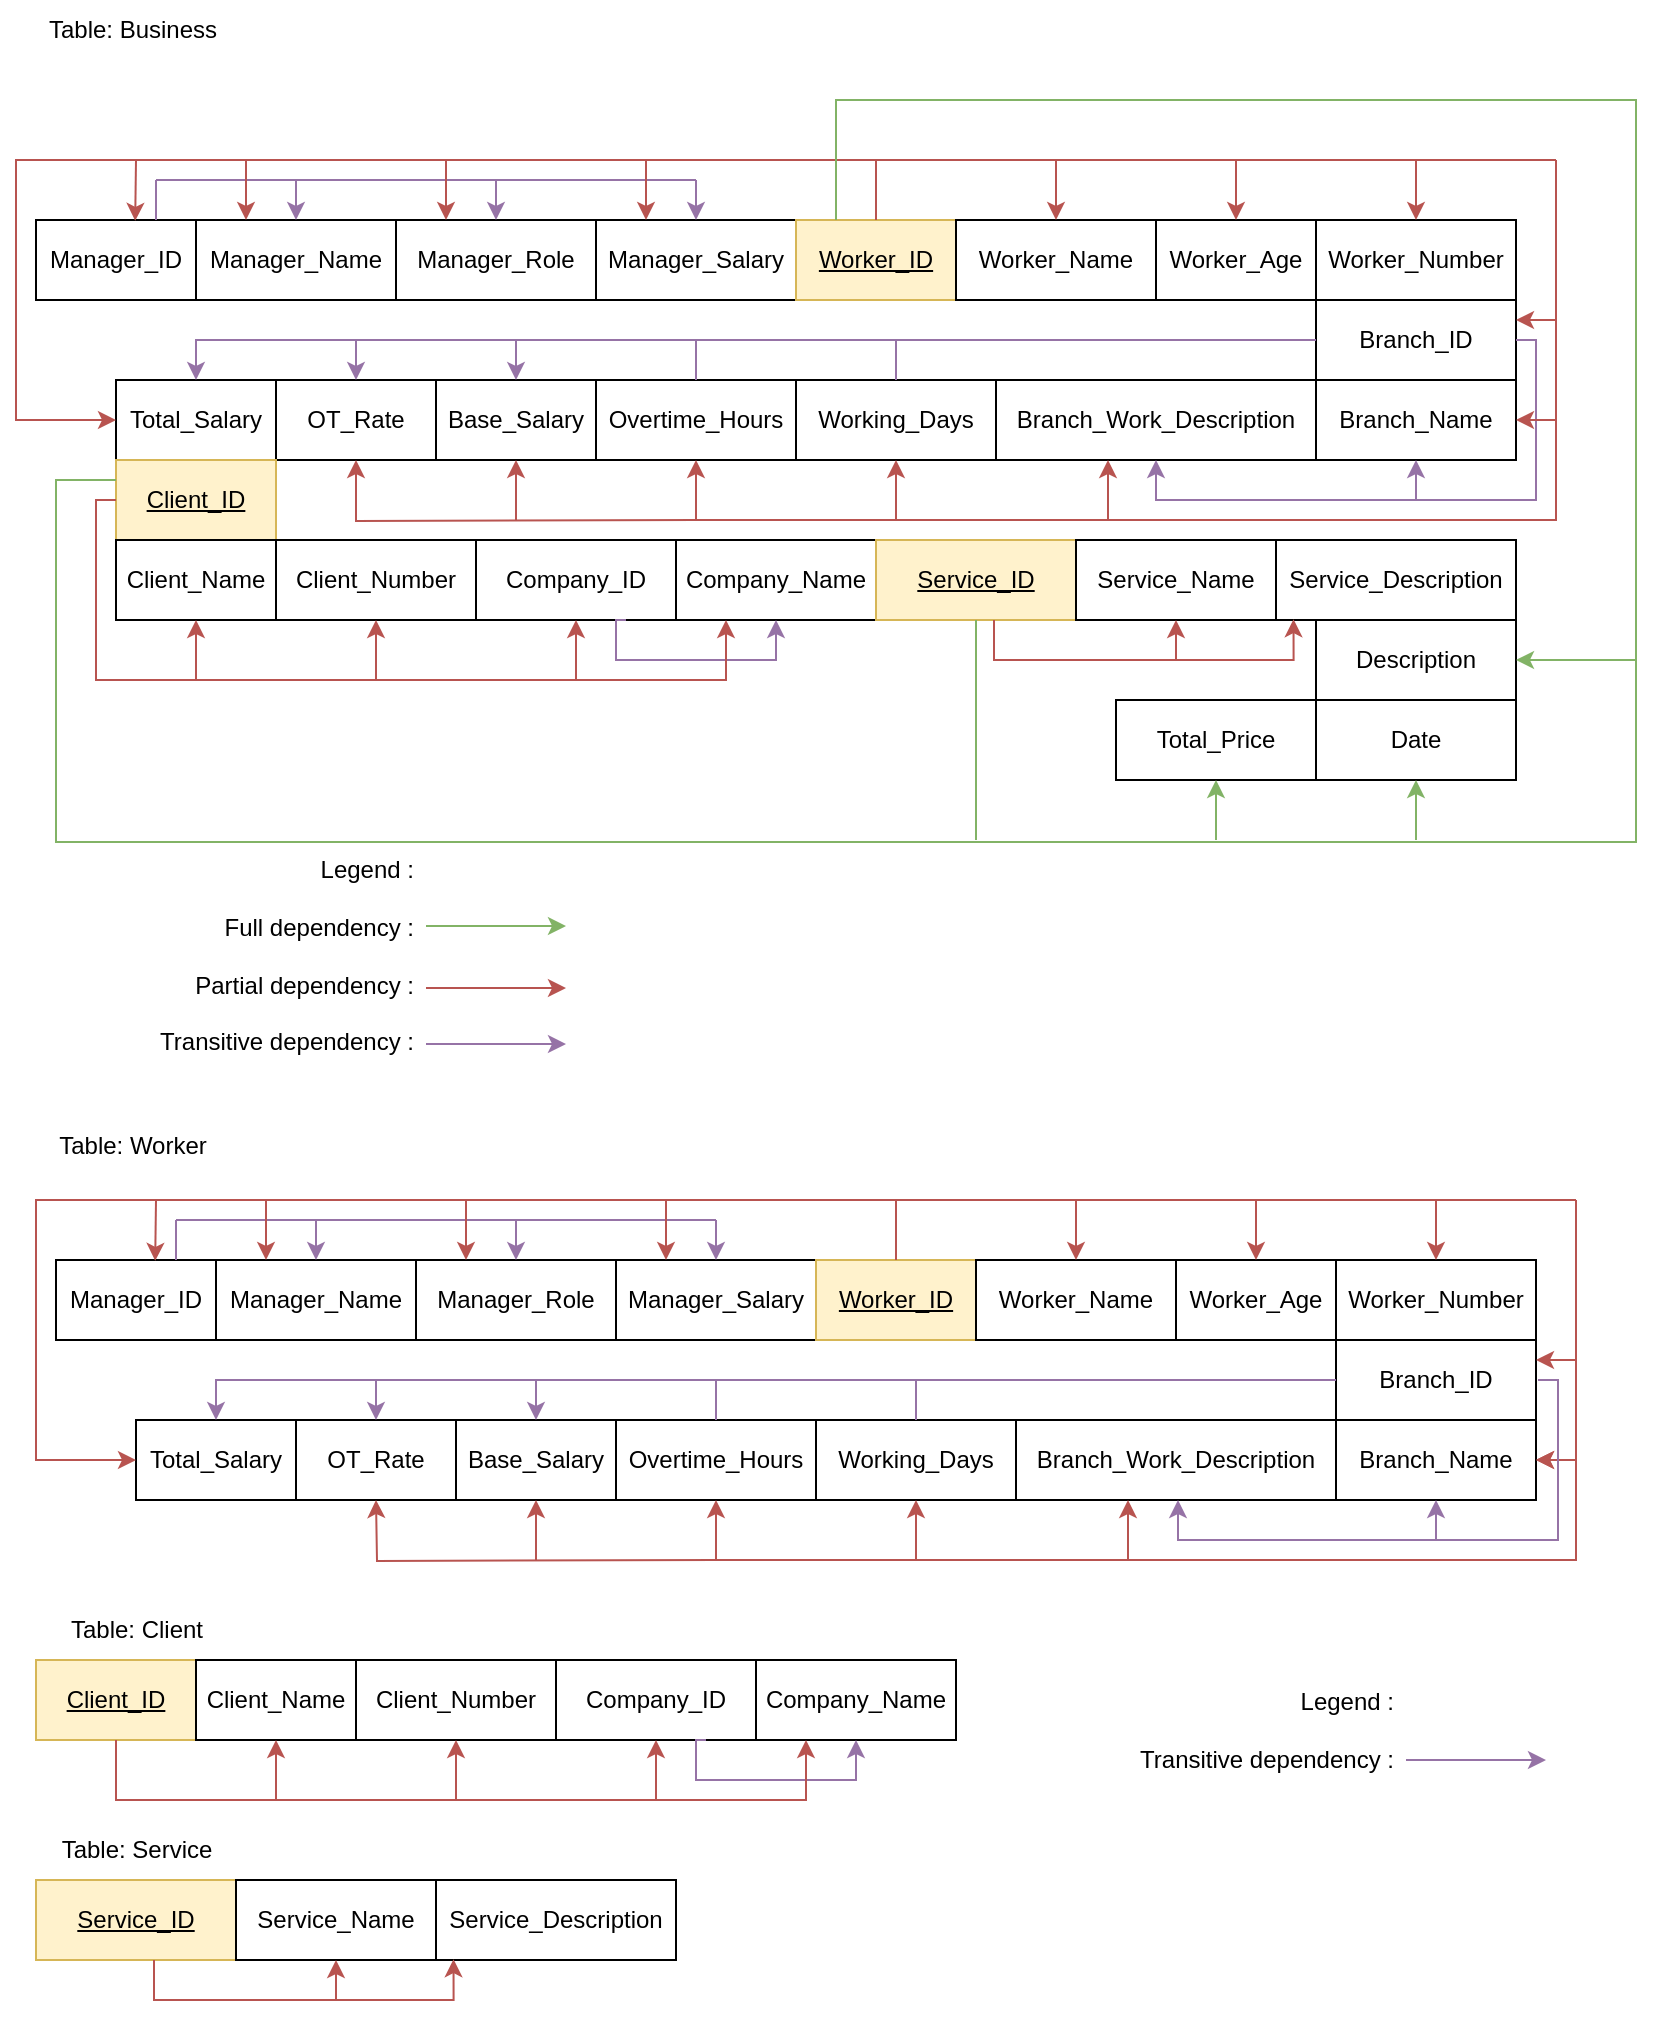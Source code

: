 <mxfile version="24.8.6">
  <diagram name="Page-1" id="LXzScgE2hTpgleU8OrZ3">
    <mxGraphModel dx="1900" dy="522" grid="1" gridSize="10" guides="1" tooltips="1" connect="1" arrows="1" fold="1" page="1" pageScale="1" pageWidth="850" pageHeight="1100" math="0" shadow="0">
      <root>
        <mxCell id="0" />
        <mxCell id="1" parent="0" />
        <mxCell id="Hk881FnilYnl4Pr_U3hR-2" value="Manager_ID" style="rounded=0;whiteSpace=wrap;html=1;" vertex="1" parent="1">
          <mxGeometry y="120" width="80" height="40" as="geometry" />
        </mxCell>
        <mxCell id="Hk881FnilYnl4Pr_U3hR-3" value="Manager_Name" style="rounded=0;whiteSpace=wrap;html=1;" vertex="1" parent="1">
          <mxGeometry x="80" y="120" width="100" height="40" as="geometry" />
        </mxCell>
        <mxCell id="Hk881FnilYnl4Pr_U3hR-4" value="Manager_Role" style="rounded=0;whiteSpace=wrap;html=1;" vertex="1" parent="1">
          <mxGeometry x="180" y="120" width="100" height="40" as="geometry" />
        </mxCell>
        <mxCell id="Hk881FnilYnl4Pr_U3hR-5" value="Manager_Salary" style="rounded=0;whiteSpace=wrap;html=1;" vertex="1" parent="1">
          <mxGeometry x="280" y="120" width="100" height="40" as="geometry" />
        </mxCell>
        <mxCell id="Hk881FnilYnl4Pr_U3hR-6" value="&lt;u&gt;Worker_ID&lt;/u&gt;" style="rounded=0;whiteSpace=wrap;html=1;fillColor=#fff2cc;strokeColor=#d6b656;" vertex="1" parent="1">
          <mxGeometry x="380" y="120" width="80" height="40" as="geometry" />
        </mxCell>
        <mxCell id="Hk881FnilYnl4Pr_U3hR-7" value="Worker_Name" style="rounded=0;whiteSpace=wrap;html=1;" vertex="1" parent="1">
          <mxGeometry x="460" y="120" width="100" height="40" as="geometry" />
        </mxCell>
        <mxCell id="Hk881FnilYnl4Pr_U3hR-10" value="Worker_Age" style="rounded=0;whiteSpace=wrap;html=1;" vertex="1" parent="1">
          <mxGeometry x="560" y="120" width="80" height="40" as="geometry" />
        </mxCell>
        <mxCell id="Hk881FnilYnl4Pr_U3hR-11" value="Worker_Number" style="rounded=0;whiteSpace=wrap;html=1;" vertex="1" parent="1">
          <mxGeometry x="640" y="120" width="100" height="40" as="geometry" />
        </mxCell>
        <mxCell id="Hk881FnilYnl4Pr_U3hR-13" value="Table: Business" style="text;html=1;align=center;verticalAlign=middle;resizable=0;points=[];autosize=1;strokeColor=none;fillColor=none;" vertex="1" parent="1">
          <mxGeometry x="-7" y="10" width="110" height="30" as="geometry" />
        </mxCell>
        <mxCell id="Hk881FnilYnl4Pr_U3hR-14" value="Branch_ID" style="rounded=0;whiteSpace=wrap;html=1;" vertex="1" parent="1">
          <mxGeometry x="640" y="160" width="100" height="40" as="geometry" />
        </mxCell>
        <mxCell id="Hk881FnilYnl4Pr_U3hR-15" value="Branch_Name" style="rounded=0;whiteSpace=wrap;html=1;" vertex="1" parent="1">
          <mxGeometry x="640" y="200" width="100" height="40" as="geometry" />
        </mxCell>
        <mxCell id="Hk881FnilYnl4Pr_U3hR-16" value="Branch_Work_Description" style="rounded=0;whiteSpace=wrap;html=1;" vertex="1" parent="1">
          <mxGeometry x="480" y="200" width="160" height="40" as="geometry" />
        </mxCell>
        <mxCell id="Hk881FnilYnl4Pr_U3hR-17" value="Working_Days" style="rounded=0;whiteSpace=wrap;html=1;" vertex="1" parent="1">
          <mxGeometry x="380" y="200" width="100" height="40" as="geometry" />
        </mxCell>
        <mxCell id="Hk881FnilYnl4Pr_U3hR-18" value="Overtime_Hours" style="rounded=0;whiteSpace=wrap;html=1;" vertex="1" parent="1">
          <mxGeometry x="280" y="200" width="100" height="40" as="geometry" />
        </mxCell>
        <mxCell id="Hk881FnilYnl4Pr_U3hR-19" value="Base_Salary" style="rounded=0;whiteSpace=wrap;html=1;" vertex="1" parent="1">
          <mxGeometry x="200" y="200" width="80" height="40" as="geometry" />
        </mxCell>
        <mxCell id="Hk881FnilYnl4Pr_U3hR-20" value="OT_Rate" style="rounded=0;whiteSpace=wrap;html=1;" vertex="1" parent="1">
          <mxGeometry x="120" y="200" width="80" height="40" as="geometry" />
        </mxCell>
        <mxCell id="Hk881FnilYnl4Pr_U3hR-21" value="Total_Salary" style="rounded=0;whiteSpace=wrap;html=1;" vertex="1" parent="1">
          <mxGeometry x="40" y="200" width="80" height="40" as="geometry" />
        </mxCell>
        <mxCell id="Hk881FnilYnl4Pr_U3hR-22" value="&lt;u&gt;Client_ID&lt;/u&gt;" style="rounded=0;whiteSpace=wrap;html=1;fillColor=#fff2cc;strokeColor=#d6b656;" vertex="1" parent="1">
          <mxGeometry x="40" y="240" width="80" height="40" as="geometry" />
        </mxCell>
        <mxCell id="Hk881FnilYnl4Pr_U3hR-23" value="Client_Name" style="rounded=0;whiteSpace=wrap;html=1;" vertex="1" parent="1">
          <mxGeometry x="40" y="280" width="80" height="40" as="geometry" />
        </mxCell>
        <mxCell id="Hk881FnilYnl4Pr_U3hR-24" value="Client_Number" style="rounded=0;whiteSpace=wrap;html=1;" vertex="1" parent="1">
          <mxGeometry x="120" y="280" width="100" height="40" as="geometry" />
        </mxCell>
        <mxCell id="Hk881FnilYnl4Pr_U3hR-25" value="Company_ID" style="rounded=0;whiteSpace=wrap;html=1;" vertex="1" parent="1">
          <mxGeometry x="220" y="280" width="100" height="40" as="geometry" />
        </mxCell>
        <mxCell id="Hk881FnilYnl4Pr_U3hR-26" value="Company_Name" style="rounded=0;whiteSpace=wrap;html=1;" vertex="1" parent="1">
          <mxGeometry x="320" y="280" width="100" height="40" as="geometry" />
        </mxCell>
        <mxCell id="Hk881FnilYnl4Pr_U3hR-27" value="&lt;u&gt;Service_ID&lt;/u&gt;" style="rounded=0;whiteSpace=wrap;html=1;fillColor=#fff2cc;strokeColor=#d6b656;" vertex="1" parent="1">
          <mxGeometry x="420" y="280" width="100" height="40" as="geometry" />
        </mxCell>
        <mxCell id="Hk881FnilYnl4Pr_U3hR-29" value="Service_Name" style="rounded=0;whiteSpace=wrap;html=1;" vertex="1" parent="1">
          <mxGeometry x="520" y="280" width="100" height="40" as="geometry" />
        </mxCell>
        <mxCell id="Hk881FnilYnl4Pr_U3hR-30" value="Service_Description" style="rounded=0;whiteSpace=wrap;html=1;" vertex="1" parent="1">
          <mxGeometry x="620" y="280" width="120" height="40" as="geometry" />
        </mxCell>
        <mxCell id="Hk881FnilYnl4Pr_U3hR-31" value="Description" style="rounded=0;whiteSpace=wrap;html=1;" vertex="1" parent="1">
          <mxGeometry x="640" y="320" width="100" height="40" as="geometry" />
        </mxCell>
        <mxCell id="Hk881FnilYnl4Pr_U3hR-32" value="Date" style="rounded=0;whiteSpace=wrap;html=1;" vertex="1" parent="1">
          <mxGeometry x="640" y="360" width="100" height="40" as="geometry" />
        </mxCell>
        <mxCell id="Hk881FnilYnl4Pr_U3hR-33" value="Total_Price" style="rounded=0;whiteSpace=wrap;html=1;" vertex="1" parent="1">
          <mxGeometry x="540" y="360" width="100" height="40" as="geometry" />
        </mxCell>
        <mxCell id="Hk881FnilYnl4Pr_U3hR-39" value="" style="endArrow=none;html=1;rounded=0;fillColor=#e1d5e7;strokeColor=#9673a6;" edge="1" parent="1">
          <mxGeometry width="50" height="50" relative="1" as="geometry">
            <mxPoint x="60" y="100" as="sourcePoint" />
            <mxPoint x="330" y="100" as="targetPoint" />
          </mxGeometry>
        </mxCell>
        <mxCell id="Hk881FnilYnl4Pr_U3hR-40" value="" style="endArrow=none;html=1;rounded=0;fillColor=#e1d5e7;strokeColor=#9673a6;exitX=0.75;exitY=0;exitDx=0;exitDy=0;" edge="1" parent="1" source="Hk881FnilYnl4Pr_U3hR-2">
          <mxGeometry width="50" height="50" relative="1" as="geometry">
            <mxPoint x="-60" y="130" as="sourcePoint" />
            <mxPoint x="60" y="100" as="targetPoint" />
          </mxGeometry>
        </mxCell>
        <mxCell id="Hk881FnilYnl4Pr_U3hR-41" value="" style="endArrow=classic;html=1;rounded=0;entryX=0.5;entryY=0;entryDx=0;entryDy=0;fillColor=#e1d5e7;strokeColor=#9673a6;" edge="1" parent="1" target="Hk881FnilYnl4Pr_U3hR-3">
          <mxGeometry width="50" height="50" relative="1" as="geometry">
            <mxPoint x="130" y="100" as="sourcePoint" />
            <mxPoint x="180" y="30" as="targetPoint" />
          </mxGeometry>
        </mxCell>
        <mxCell id="Hk881FnilYnl4Pr_U3hR-43" value="" style="endArrow=classic;html=1;rounded=0;entryX=0.5;entryY=0;entryDx=0;entryDy=0;fillColor=#e1d5e7;strokeColor=#9673a6;" edge="1" parent="1" target="Hk881FnilYnl4Pr_U3hR-4">
          <mxGeometry width="50" height="50" relative="1" as="geometry">
            <mxPoint x="230" y="100" as="sourcePoint" />
            <mxPoint x="140" y="130" as="targetPoint" />
          </mxGeometry>
        </mxCell>
        <mxCell id="Hk881FnilYnl4Pr_U3hR-44" value="" style="endArrow=classic;html=1;rounded=0;entryX=0.5;entryY=0;entryDx=0;entryDy=0;fillColor=#e1d5e7;strokeColor=#9673a6;" edge="1" parent="1" target="Hk881FnilYnl4Pr_U3hR-5">
          <mxGeometry width="50" height="50" relative="1" as="geometry">
            <mxPoint x="330" y="100" as="sourcePoint" />
            <mxPoint x="150" y="140" as="targetPoint" />
          </mxGeometry>
        </mxCell>
        <mxCell id="Hk881FnilYnl4Pr_U3hR-45" value="" style="endArrow=none;html=1;rounded=0;fillColor=#f8cecc;strokeColor=#b85450;" edge="1" parent="1">
          <mxGeometry width="50" height="50" relative="1" as="geometry">
            <mxPoint x="50" y="90" as="sourcePoint" />
            <mxPoint x="760" y="90" as="targetPoint" />
          </mxGeometry>
        </mxCell>
        <mxCell id="Hk881FnilYnl4Pr_U3hR-46" value="" style="endArrow=classic;html=1;rounded=0;entryX=0.62;entryY=0.01;entryDx=0;entryDy=0;entryPerimeter=0;fillColor=#f8cecc;strokeColor=#b85450;" edge="1" parent="1" target="Hk881FnilYnl4Pr_U3hR-2">
          <mxGeometry width="50" height="50" relative="1" as="geometry">
            <mxPoint x="50" y="90" as="sourcePoint" />
            <mxPoint x="390" y="30" as="targetPoint" />
          </mxGeometry>
        </mxCell>
        <mxCell id="Hk881FnilYnl4Pr_U3hR-47" value="" style="endArrow=none;html=1;rounded=0;exitX=0.5;exitY=0;exitDx=0;exitDy=0;fillColor=#f8cecc;strokeColor=#b85450;" edge="1" parent="1" source="Hk881FnilYnl4Pr_U3hR-6">
          <mxGeometry width="50" height="50" relative="1" as="geometry">
            <mxPoint x="460" y="70" as="sourcePoint" />
            <mxPoint x="420" y="90" as="targetPoint" />
          </mxGeometry>
        </mxCell>
        <mxCell id="Hk881FnilYnl4Pr_U3hR-49" value="" style="endArrow=classic;html=1;rounded=0;entryX=0.5;entryY=0;entryDx=0;entryDy=0;fillColor=#f8cecc;strokeColor=#b85450;" edge="1" parent="1" target="Hk881FnilYnl4Pr_U3hR-7">
          <mxGeometry width="50" height="50" relative="1" as="geometry">
            <mxPoint x="510" y="90" as="sourcePoint" />
            <mxPoint x="60" y="130" as="targetPoint" />
          </mxGeometry>
        </mxCell>
        <mxCell id="Hk881FnilYnl4Pr_U3hR-50" value="" style="endArrow=classic;html=1;rounded=0;entryX=0.5;entryY=0;entryDx=0;entryDy=0;fillColor=#f8cecc;strokeColor=#b85450;" edge="1" parent="1" target="Hk881FnilYnl4Pr_U3hR-10">
          <mxGeometry width="50" height="50" relative="1" as="geometry">
            <mxPoint x="600" y="90" as="sourcePoint" />
            <mxPoint x="520" y="130" as="targetPoint" />
          </mxGeometry>
        </mxCell>
        <mxCell id="Hk881FnilYnl4Pr_U3hR-51" value="" style="endArrow=classic;html=1;rounded=0;fillColor=#f8cecc;strokeColor=#b85450;" edge="1" parent="1" target="Hk881FnilYnl4Pr_U3hR-11">
          <mxGeometry width="50" height="50" relative="1" as="geometry">
            <mxPoint x="690" y="90" as="sourcePoint" />
            <mxPoint x="610" y="130" as="targetPoint" />
          </mxGeometry>
        </mxCell>
        <mxCell id="Hk881FnilYnl4Pr_U3hR-52" value="" style="endArrow=classic;html=1;rounded=0;fillColor=#f8cecc;strokeColor=#b85450;edgeStyle=orthogonalEdgeStyle;entryX=1;entryY=0.25;entryDx=0;entryDy=0;" edge="1" parent="1" target="Hk881FnilYnl4Pr_U3hR-14">
          <mxGeometry width="50" height="50" relative="1" as="geometry">
            <mxPoint x="760" y="90" as="sourcePoint" />
            <mxPoint x="700" y="130" as="targetPoint" />
            <Array as="points">
              <mxPoint x="760" y="170" />
            </Array>
          </mxGeometry>
        </mxCell>
        <mxCell id="Hk881FnilYnl4Pr_U3hR-54" value="" style="endArrow=classic;html=1;rounded=0;entryX=0.5;entryY=1;entryDx=0;entryDy=0;fillColor=#e1d5e7;strokeColor=#9673a6;exitX=1;exitY=0.5;exitDx=0;exitDy=0;edgeStyle=orthogonalEdgeStyle;" edge="1" parent="1" source="Hk881FnilYnl4Pr_U3hR-14" target="Hk881FnilYnl4Pr_U3hR-16">
          <mxGeometry width="50" height="50" relative="1" as="geometry">
            <mxPoint x="340" y="110" as="sourcePoint" />
            <mxPoint x="340" y="130" as="targetPoint" />
            <Array as="points">
              <mxPoint x="750" y="180" />
              <mxPoint x="750" y="260" />
              <mxPoint x="560" y="260" />
            </Array>
          </mxGeometry>
        </mxCell>
        <mxCell id="Hk881FnilYnl4Pr_U3hR-55" value="" style="endArrow=classic;html=1;rounded=0;entryX=0.5;entryY=1;entryDx=0;entryDy=0;fillColor=#e1d5e7;strokeColor=#9673a6;" edge="1" parent="1" target="Hk881FnilYnl4Pr_U3hR-15">
          <mxGeometry width="50" height="50" relative="1" as="geometry">
            <mxPoint x="690" y="260" as="sourcePoint" />
            <mxPoint x="240" y="130" as="targetPoint" />
          </mxGeometry>
        </mxCell>
        <mxCell id="Hk881FnilYnl4Pr_U3hR-56" value="" style="endArrow=classic;html=1;rounded=0;fillColor=#f8cecc;strokeColor=#b85450;edgeStyle=orthogonalEdgeStyle;entryX=0.5;entryY=1;entryDx=0;entryDy=0;" edge="1" parent="1" target="Hk881FnilYnl4Pr_U3hR-18">
          <mxGeometry width="50" height="50" relative="1" as="geometry">
            <mxPoint x="760" y="170" as="sourcePoint" />
            <mxPoint x="750" y="180" as="targetPoint" />
            <Array as="points">
              <mxPoint x="760" y="270" />
              <mxPoint x="330" y="270" />
            </Array>
          </mxGeometry>
        </mxCell>
        <mxCell id="Hk881FnilYnl4Pr_U3hR-57" value="" style="endArrow=classic;html=1;rounded=0;entryX=0.5;entryY=1;entryDx=0;entryDy=0;fillColor=#f8cecc;strokeColor=#b85450;" edge="1" parent="1" target="Hk881FnilYnl4Pr_U3hR-17">
          <mxGeometry width="50" height="50" relative="1" as="geometry">
            <mxPoint x="430" y="270" as="sourcePoint" />
            <mxPoint x="520" y="130" as="targetPoint" />
          </mxGeometry>
        </mxCell>
        <mxCell id="Hk881FnilYnl4Pr_U3hR-58" value="" style="endArrow=classic;html=1;rounded=0;entryX=0.5;entryY=0;entryDx=0;entryDy=0;fillColor=#e1d5e7;strokeColor=#9673a6;exitX=0;exitY=0.5;exitDx=0;exitDy=0;edgeStyle=orthogonalEdgeStyle;" edge="1" parent="1" source="Hk881FnilYnl4Pr_U3hR-14" target="Hk881FnilYnl4Pr_U3hR-21">
          <mxGeometry width="50" height="50" relative="1" as="geometry">
            <mxPoint x="750" y="190" as="sourcePoint" />
            <mxPoint x="570" y="250" as="targetPoint" />
            <Array as="points">
              <mxPoint x="80" y="180" />
            </Array>
          </mxGeometry>
        </mxCell>
        <mxCell id="Hk881FnilYnl4Pr_U3hR-60" value="" style="endArrow=none;html=1;rounded=0;fillColor=#e1d5e7;strokeColor=#9673a6;" edge="1" parent="1" source="Hk881FnilYnl4Pr_U3hR-18">
          <mxGeometry width="50" height="50" relative="1" as="geometry">
            <mxPoint x="140" y="460" as="sourcePoint" />
            <mxPoint x="330" y="180" as="targetPoint" />
          </mxGeometry>
        </mxCell>
        <mxCell id="Hk881FnilYnl4Pr_U3hR-61" value="" style="endArrow=none;html=1;rounded=0;fillColor=#e1d5e7;strokeColor=#9673a6;exitX=0.5;exitY=0;exitDx=0;exitDy=0;" edge="1" parent="1" source="Hk881FnilYnl4Pr_U3hR-17">
          <mxGeometry width="50" height="50" relative="1" as="geometry">
            <mxPoint x="340" y="210" as="sourcePoint" />
            <mxPoint x="430" y="180" as="targetPoint" />
          </mxGeometry>
        </mxCell>
        <mxCell id="Hk881FnilYnl4Pr_U3hR-62" value="" style="endArrow=classic;html=1;rounded=0;entryX=0.5;entryY=0;entryDx=0;entryDy=0;fillColor=#e1d5e7;strokeColor=#9673a6;" edge="1" parent="1" target="Hk881FnilYnl4Pr_U3hR-20">
          <mxGeometry width="50" height="50" relative="1" as="geometry">
            <mxPoint x="160" y="180" as="sourcePoint" />
            <mxPoint x="20" y="200" as="targetPoint" />
          </mxGeometry>
        </mxCell>
        <mxCell id="Hk881FnilYnl4Pr_U3hR-63" value="" style="endArrow=classic;html=1;rounded=0;entryX=0.5;entryY=0;entryDx=0;entryDy=0;fillColor=#e1d5e7;strokeColor=#9673a6;" edge="1" parent="1" target="Hk881FnilYnl4Pr_U3hR-19">
          <mxGeometry width="50" height="50" relative="1" as="geometry">
            <mxPoint x="240" y="180" as="sourcePoint" />
            <mxPoint x="170" y="210" as="targetPoint" />
          </mxGeometry>
        </mxCell>
        <mxCell id="Hk881FnilYnl4Pr_U3hR-64" value="" style="group" vertex="1" connectable="0" parent="1">
          <mxGeometry x="40" y="433" width="225" height="110" as="geometry" />
        </mxCell>
        <mxCell id="Hk881FnilYnl4Pr_U3hR-35" value="Legend :&lt;div&gt;&lt;br&gt;&lt;div&gt;Full dependency :&lt;/div&gt;&lt;div&gt;&lt;br&gt;&lt;/div&gt;&lt;div&gt;Partial dependency :&lt;/div&gt;&lt;div&gt;&lt;br&gt;&lt;/div&gt;&lt;div&gt;Transitive dependency :&lt;/div&gt;&lt;/div&gt;" style="text;html=1;align=right;verticalAlign=middle;resizable=0;points=[];autosize=1;strokeColor=none;fillColor=none;" vertex="1" parent="Hk881FnilYnl4Pr_U3hR-64">
          <mxGeometry width="150" height="110" as="geometry" />
        </mxCell>
        <mxCell id="Hk881FnilYnl4Pr_U3hR-36" value="" style="endArrow=classic;html=1;rounded=0;fillColor=#d5e8d4;strokeColor=#82b366;" edge="1" parent="Hk881FnilYnl4Pr_U3hR-64">
          <mxGeometry width="50" height="50" relative="1" as="geometry">
            <mxPoint x="155" y="40" as="sourcePoint" />
            <mxPoint x="225" y="40" as="targetPoint" />
          </mxGeometry>
        </mxCell>
        <mxCell id="Hk881FnilYnl4Pr_U3hR-37" value="" style="endArrow=classic;html=1;rounded=0;fillColor=#f8cecc;strokeColor=#b85450;" edge="1" parent="Hk881FnilYnl4Pr_U3hR-64">
          <mxGeometry width="50" height="50" relative="1" as="geometry">
            <mxPoint x="155" y="71" as="sourcePoint" />
            <mxPoint x="225" y="71" as="targetPoint" />
          </mxGeometry>
        </mxCell>
        <mxCell id="Hk881FnilYnl4Pr_U3hR-38" value="" style="endArrow=classic;html=1;rounded=0;fillColor=#e1d5e7;strokeColor=#9673a6;" edge="1" parent="Hk881FnilYnl4Pr_U3hR-64">
          <mxGeometry width="50" height="50" relative="1" as="geometry">
            <mxPoint x="155" y="99" as="sourcePoint" />
            <mxPoint x="225" y="99" as="targetPoint" />
          </mxGeometry>
        </mxCell>
        <mxCell id="Hk881FnilYnl4Pr_U3hR-65" value="" style="endArrow=classic;html=1;rounded=0;edgeStyle=orthogonalEdgeStyle;fillColor=#f8cecc;strokeColor=#b85450;exitX=0;exitY=0.5;exitDx=0;exitDy=0;entryX=0.5;entryY=1;entryDx=0;entryDy=0;" edge="1" parent="1" source="Hk881FnilYnl4Pr_U3hR-22" target="Hk881FnilYnl4Pr_U3hR-25">
          <mxGeometry width="50" height="50" relative="1" as="geometry">
            <mxPoint x="20" y="430" as="sourcePoint" />
            <mxPoint x="70" y="380" as="targetPoint" />
            <Array as="points">
              <mxPoint x="30" y="260" />
              <mxPoint x="30" y="350" />
              <mxPoint x="270" y="350" />
            </Array>
          </mxGeometry>
        </mxCell>
        <mxCell id="Hk881FnilYnl4Pr_U3hR-66" value="" style="endArrow=classic;html=1;rounded=0;entryX=0.5;entryY=1;entryDx=0;entryDy=0;fillColor=#f8cecc;strokeColor=#b85450;" edge="1" parent="1" target="Hk881FnilYnl4Pr_U3hR-23">
          <mxGeometry width="50" height="50" relative="1" as="geometry">
            <mxPoint x="80" y="350" as="sourcePoint" />
            <mxPoint x="60" y="400" as="targetPoint" />
          </mxGeometry>
        </mxCell>
        <mxCell id="Hk881FnilYnl4Pr_U3hR-67" value="" style="endArrow=classic;html=1;rounded=0;entryX=0.5;entryY=1;entryDx=0;entryDy=0;fillColor=#f8cecc;strokeColor=#b85450;" edge="1" parent="1" target="Hk881FnilYnl4Pr_U3hR-24">
          <mxGeometry width="50" height="50" relative="1" as="geometry">
            <mxPoint x="170" y="350" as="sourcePoint" />
            <mxPoint x="90" y="330" as="targetPoint" />
          </mxGeometry>
        </mxCell>
        <mxCell id="Hk881FnilYnl4Pr_U3hR-68" value="" style="endArrow=classic;html=1;rounded=0;fillColor=#e1d5e7;strokeColor=#9673a6;edgeStyle=orthogonalEdgeStyle;entryX=0.5;entryY=1;entryDx=0;entryDy=0;exitX=0.75;exitY=1;exitDx=0;exitDy=0;" edge="1" parent="1" source="Hk881FnilYnl4Pr_U3hR-25" target="Hk881FnilYnl4Pr_U3hR-26">
          <mxGeometry width="50" height="50" relative="1" as="geometry">
            <mxPoint x="340" y="420" as="sourcePoint" />
            <mxPoint x="390" y="370" as="targetPoint" />
            <Array as="points">
              <mxPoint x="290" y="320" />
              <mxPoint x="290" y="340" />
              <mxPoint x="370" y="340" />
            </Array>
          </mxGeometry>
        </mxCell>
        <mxCell id="Hk881FnilYnl4Pr_U3hR-70" value="" style="endArrow=classic;html=1;rounded=0;edgeStyle=orthogonalEdgeStyle;fillColor=#f8cecc;strokeColor=#b85450;entryX=0.073;entryY=0.99;entryDx=0;entryDy=0;entryPerimeter=0;" edge="1" parent="1" target="Hk881FnilYnl4Pr_U3hR-30">
          <mxGeometry width="50" height="50" relative="1" as="geometry">
            <mxPoint x="479" y="320" as="sourcePoint" />
            <mxPoint x="470" y="360" as="targetPoint" />
            <Array as="points">
              <mxPoint x="479" y="340" />
              <mxPoint x="629" y="340" />
            </Array>
          </mxGeometry>
        </mxCell>
        <mxCell id="Hk881FnilYnl4Pr_U3hR-71" value="" style="endArrow=classic;html=1;rounded=0;fillColor=#f8cecc;strokeColor=#b85450;entryX=0.5;entryY=1;entryDx=0;entryDy=0;" edge="1" parent="1" target="Hk881FnilYnl4Pr_U3hR-29">
          <mxGeometry width="50" height="50" relative="1" as="geometry">
            <mxPoint x="570" y="340" as="sourcePoint" />
            <mxPoint x="420" y="370" as="targetPoint" />
          </mxGeometry>
        </mxCell>
        <mxCell id="Hk881FnilYnl4Pr_U3hR-72" value="" style="endArrow=none;html=1;rounded=0;entryX=0.25;entryY=0;entryDx=0;entryDy=0;edgeStyle=orthogonalEdgeStyle;fillColor=#d5e8d4;strokeColor=#82b366;exitX=0;exitY=0.25;exitDx=0;exitDy=0;" edge="1" parent="1" source="Hk881FnilYnl4Pr_U3hR-22" target="Hk881FnilYnl4Pr_U3hR-6">
          <mxGeometry width="50" height="50" relative="1" as="geometry">
            <mxPoint x="350" y="430" as="sourcePoint" />
            <mxPoint x="400" y="380" as="targetPoint" />
            <Array as="points">
              <mxPoint x="10" y="250" />
              <mxPoint x="10" y="431" />
              <mxPoint x="800" y="431" />
              <mxPoint x="800" y="60" />
              <mxPoint x="400" y="60" />
            </Array>
          </mxGeometry>
        </mxCell>
        <mxCell id="Hk881FnilYnl4Pr_U3hR-73" value="" style="endArrow=none;html=1;rounded=0;entryX=0.5;entryY=1;entryDx=0;entryDy=0;fillColor=#d5e8d4;strokeColor=#82b366;" edge="1" parent="1" target="Hk881FnilYnl4Pr_U3hR-27">
          <mxGeometry width="50" height="50" relative="1" as="geometry">
            <mxPoint x="470" y="430" as="sourcePoint" />
            <mxPoint x="420" y="350" as="targetPoint" />
          </mxGeometry>
        </mxCell>
        <mxCell id="Hk881FnilYnl4Pr_U3hR-74" value="" style="endArrow=classic;html=1;rounded=0;entryX=0.5;entryY=1;entryDx=0;entryDy=0;fillColor=#d5e8d4;strokeColor=#82b366;" edge="1" parent="1" target="Hk881FnilYnl4Pr_U3hR-33">
          <mxGeometry width="50" height="50" relative="1" as="geometry">
            <mxPoint x="590" y="430" as="sourcePoint" />
            <mxPoint x="530" y="470" as="targetPoint" />
          </mxGeometry>
        </mxCell>
        <mxCell id="Hk881FnilYnl4Pr_U3hR-75" value="" style="endArrow=classic;html=1;rounded=0;entryX=0.5;entryY=1;entryDx=0;entryDy=0;fillColor=#d5e8d4;strokeColor=#82b366;" edge="1" parent="1" target="Hk881FnilYnl4Pr_U3hR-32">
          <mxGeometry width="50" height="50" relative="1" as="geometry">
            <mxPoint x="690" y="430" as="sourcePoint" />
            <mxPoint x="720" y="450" as="targetPoint" />
          </mxGeometry>
        </mxCell>
        <mxCell id="Hk881FnilYnl4Pr_U3hR-76" value="" style="endArrow=classic;html=1;rounded=0;entryX=1;entryY=0.5;entryDx=0;entryDy=0;fillColor=#d5e8d4;strokeColor=#82b366;" edge="1" parent="1" target="Hk881FnilYnl4Pr_U3hR-31">
          <mxGeometry width="50" height="50" relative="1" as="geometry">
            <mxPoint x="800" y="340" as="sourcePoint" />
            <mxPoint x="690" y="470" as="targetPoint" />
          </mxGeometry>
        </mxCell>
        <mxCell id="Hk881FnilYnl4Pr_U3hR-78" value="" style="endArrow=classic;html=1;rounded=0;entryX=1;entryY=0.5;entryDx=0;entryDy=0;fillColor=#f8cecc;strokeColor=#b85450;" edge="1" parent="1" target="Hk881FnilYnl4Pr_U3hR-15">
          <mxGeometry width="50" height="50" relative="1" as="geometry">
            <mxPoint x="760" y="220" as="sourcePoint" />
            <mxPoint x="400" y="370" as="targetPoint" />
          </mxGeometry>
        </mxCell>
        <mxCell id="Hk881FnilYnl4Pr_U3hR-79" value="" style="endArrow=classic;html=1;rounded=0;fillColor=#f8cecc;strokeColor=#b85450;" edge="1" parent="1">
          <mxGeometry width="50" height="50" relative="1" as="geometry">
            <mxPoint x="536" y="270" as="sourcePoint" />
            <mxPoint x="536" y="240" as="targetPoint" />
          </mxGeometry>
        </mxCell>
        <mxCell id="Hk881FnilYnl4Pr_U3hR-80" value="" style="endArrow=classic;html=1;rounded=0;entryX=0;entryY=0.5;entryDx=0;entryDy=0;edgeStyle=orthogonalEdgeStyle;fillColor=#f8cecc;strokeColor=#b85450;" edge="1" parent="1" target="Hk881FnilYnl4Pr_U3hR-21">
          <mxGeometry width="50" height="50" relative="1" as="geometry">
            <mxPoint x="50" y="90" as="sourcePoint" />
            <mxPoint x="-70" y="150" as="targetPoint" />
            <Array as="points">
              <mxPoint x="-10" y="90" />
              <mxPoint x="-10" y="220" />
            </Array>
          </mxGeometry>
        </mxCell>
        <mxCell id="Hk881FnilYnl4Pr_U3hR-82" value="" style="endArrow=classic;html=1;rounded=0;entryX=0.25;entryY=0;entryDx=0;entryDy=0;fillColor=#f8cecc;strokeColor=#b85450;" edge="1" parent="1" target="Hk881FnilYnl4Pr_U3hR-3">
          <mxGeometry width="50" height="50" relative="1" as="geometry">
            <mxPoint x="105" y="90" as="sourcePoint" />
            <mxPoint x="-40" y="70" as="targetPoint" />
          </mxGeometry>
        </mxCell>
        <mxCell id="Hk881FnilYnl4Pr_U3hR-84" value="" style="endArrow=classic;html=1;rounded=0;entryX=0.25;entryY=0;entryDx=0;entryDy=0;fillColor=#f8cecc;strokeColor=#b85450;" edge="1" parent="1" target="Hk881FnilYnl4Pr_U3hR-4">
          <mxGeometry width="50" height="50" relative="1" as="geometry">
            <mxPoint x="205" y="90" as="sourcePoint" />
            <mxPoint x="-60" y="160" as="targetPoint" />
          </mxGeometry>
        </mxCell>
        <mxCell id="Hk881FnilYnl4Pr_U3hR-85" value="" style="endArrow=classic;html=1;rounded=0;entryX=0.25;entryY=0;entryDx=0;entryDy=0;fillColor=#f8cecc;strokeColor=#b85450;" edge="1" parent="1" target="Hk881FnilYnl4Pr_U3hR-5">
          <mxGeometry width="50" height="50" relative="1" as="geometry">
            <mxPoint x="305" y="90" as="sourcePoint" />
            <mxPoint x="-20" y="110" as="targetPoint" />
          </mxGeometry>
        </mxCell>
        <mxCell id="Hk881FnilYnl4Pr_U3hR-86" value="" style="endArrow=classic;html=1;rounded=0;edgeStyle=orthogonalEdgeStyle;entryX=0.5;entryY=1;entryDx=0;entryDy=0;fillColor=#f8cecc;strokeColor=#b85450;" edge="1" parent="1" target="Hk881FnilYnl4Pr_U3hR-20">
          <mxGeometry width="50" height="50" relative="1" as="geometry">
            <mxPoint x="330" y="270" as="sourcePoint" />
            <mxPoint x="240" y="240" as="targetPoint" />
          </mxGeometry>
        </mxCell>
        <mxCell id="Hk881FnilYnl4Pr_U3hR-87" value="" style="endArrow=classic;html=1;rounded=0;entryX=0.25;entryY=1;entryDx=0;entryDy=0;edgeStyle=orthogonalEdgeStyle;fillColor=#f8cecc;strokeColor=#b85450;" edge="1" parent="1" target="Hk881FnilYnl4Pr_U3hR-26">
          <mxGeometry width="50" height="50" relative="1" as="geometry">
            <mxPoint x="270" y="340" as="sourcePoint" />
            <mxPoint x="280" y="380" as="targetPoint" />
            <Array as="points">
              <mxPoint x="270" y="350" />
              <mxPoint x="345" y="350" />
            </Array>
          </mxGeometry>
        </mxCell>
        <mxCell id="Hk881FnilYnl4Pr_U3hR-88" value="" style="endArrow=classic;html=1;rounded=0;entryX=0.5;entryY=1;entryDx=0;entryDy=0;fillColor=#f8cecc;strokeColor=#b85450;" edge="1" parent="1" target="Hk881FnilYnl4Pr_U3hR-19">
          <mxGeometry width="50" height="50" relative="1" as="geometry">
            <mxPoint x="240" y="270" as="sourcePoint" />
            <mxPoint x="440" y="250" as="targetPoint" />
          </mxGeometry>
        </mxCell>
        <mxCell id="Hk881FnilYnl4Pr_U3hR-89" value="Manager_ID" style="rounded=0;whiteSpace=wrap;html=1;" vertex="1" parent="1">
          <mxGeometry x="10" y="640" width="80" height="40" as="geometry" />
        </mxCell>
        <mxCell id="Hk881FnilYnl4Pr_U3hR-90" value="Manager_Name" style="rounded=0;whiteSpace=wrap;html=1;" vertex="1" parent="1">
          <mxGeometry x="90" y="640" width="100" height="40" as="geometry" />
        </mxCell>
        <mxCell id="Hk881FnilYnl4Pr_U3hR-91" value="Manager_Role" style="rounded=0;whiteSpace=wrap;html=1;" vertex="1" parent="1">
          <mxGeometry x="190" y="640" width="100" height="40" as="geometry" />
        </mxCell>
        <mxCell id="Hk881FnilYnl4Pr_U3hR-92" value="Manager_Salary" style="rounded=0;whiteSpace=wrap;html=1;" vertex="1" parent="1">
          <mxGeometry x="290" y="640" width="100" height="40" as="geometry" />
        </mxCell>
        <mxCell id="Hk881FnilYnl4Pr_U3hR-93" value="&lt;u&gt;Worker_ID&lt;/u&gt;" style="rounded=0;whiteSpace=wrap;html=1;fillColor=#fff2cc;strokeColor=#d6b656;" vertex="1" parent="1">
          <mxGeometry x="390" y="640" width="80" height="40" as="geometry" />
        </mxCell>
        <mxCell id="Hk881FnilYnl4Pr_U3hR-94" value="Worker_Name" style="rounded=0;whiteSpace=wrap;html=1;" vertex="1" parent="1">
          <mxGeometry x="470" y="640" width="100" height="40" as="geometry" />
        </mxCell>
        <mxCell id="Hk881FnilYnl4Pr_U3hR-95" value="Worker_Age" style="rounded=0;whiteSpace=wrap;html=1;" vertex="1" parent="1">
          <mxGeometry x="570" y="640" width="80" height="40" as="geometry" />
        </mxCell>
        <mxCell id="Hk881FnilYnl4Pr_U3hR-96" value="Worker_Number" style="rounded=0;whiteSpace=wrap;html=1;" vertex="1" parent="1">
          <mxGeometry x="650" y="640" width="100" height="40" as="geometry" />
        </mxCell>
        <mxCell id="Hk881FnilYnl4Pr_U3hR-97" value="Branch_ID" style="rounded=0;whiteSpace=wrap;html=1;" vertex="1" parent="1">
          <mxGeometry x="650" y="680" width="100" height="40" as="geometry" />
        </mxCell>
        <mxCell id="Hk881FnilYnl4Pr_U3hR-98" value="Branch_Name" style="rounded=0;whiteSpace=wrap;html=1;" vertex="1" parent="1">
          <mxGeometry x="650" y="720" width="100" height="40" as="geometry" />
        </mxCell>
        <mxCell id="Hk881FnilYnl4Pr_U3hR-99" value="Branch_Work_Description" style="rounded=0;whiteSpace=wrap;html=1;" vertex="1" parent="1">
          <mxGeometry x="490" y="720" width="160" height="40" as="geometry" />
        </mxCell>
        <mxCell id="Hk881FnilYnl4Pr_U3hR-100" value="Working_Days" style="rounded=0;whiteSpace=wrap;html=1;" vertex="1" parent="1">
          <mxGeometry x="390" y="720" width="100" height="40" as="geometry" />
        </mxCell>
        <mxCell id="Hk881FnilYnl4Pr_U3hR-101" value="Overtime_Hours" style="rounded=0;whiteSpace=wrap;html=1;" vertex="1" parent="1">
          <mxGeometry x="290" y="720" width="100" height="40" as="geometry" />
        </mxCell>
        <mxCell id="Hk881FnilYnl4Pr_U3hR-102" value="Base_Salary" style="rounded=0;whiteSpace=wrap;html=1;" vertex="1" parent="1">
          <mxGeometry x="210" y="720" width="80" height="40" as="geometry" />
        </mxCell>
        <mxCell id="Hk881FnilYnl4Pr_U3hR-103" value="OT_Rate" style="rounded=0;whiteSpace=wrap;html=1;" vertex="1" parent="1">
          <mxGeometry x="130" y="720" width="80" height="40" as="geometry" />
        </mxCell>
        <mxCell id="Hk881FnilYnl4Pr_U3hR-104" value="Total_Salary" style="rounded=0;whiteSpace=wrap;html=1;" vertex="1" parent="1">
          <mxGeometry x="50" y="720" width="80" height="40" as="geometry" />
        </mxCell>
        <mxCell id="Hk881FnilYnl4Pr_U3hR-105" value="" style="endArrow=none;html=1;rounded=0;fillColor=#e1d5e7;strokeColor=#9673a6;" edge="1" parent="1">
          <mxGeometry width="50" height="50" relative="1" as="geometry">
            <mxPoint x="70" y="620" as="sourcePoint" />
            <mxPoint x="340" y="620" as="targetPoint" />
          </mxGeometry>
        </mxCell>
        <mxCell id="Hk881FnilYnl4Pr_U3hR-106" value="" style="endArrow=none;html=1;rounded=0;fillColor=#e1d5e7;strokeColor=#9673a6;exitX=0.75;exitY=0;exitDx=0;exitDy=0;" edge="1" parent="1" source="Hk881FnilYnl4Pr_U3hR-89">
          <mxGeometry width="50" height="50" relative="1" as="geometry">
            <mxPoint x="-50" y="650" as="sourcePoint" />
            <mxPoint x="70" y="620" as="targetPoint" />
          </mxGeometry>
        </mxCell>
        <mxCell id="Hk881FnilYnl4Pr_U3hR-107" value="" style="endArrow=classic;html=1;rounded=0;entryX=0.5;entryY=0;entryDx=0;entryDy=0;fillColor=#e1d5e7;strokeColor=#9673a6;" edge="1" parent="1" target="Hk881FnilYnl4Pr_U3hR-90">
          <mxGeometry width="50" height="50" relative="1" as="geometry">
            <mxPoint x="140" y="620" as="sourcePoint" />
            <mxPoint x="190" y="550" as="targetPoint" />
          </mxGeometry>
        </mxCell>
        <mxCell id="Hk881FnilYnl4Pr_U3hR-108" value="" style="endArrow=classic;html=1;rounded=0;entryX=0.5;entryY=0;entryDx=0;entryDy=0;fillColor=#e1d5e7;strokeColor=#9673a6;" edge="1" parent="1" target="Hk881FnilYnl4Pr_U3hR-91">
          <mxGeometry width="50" height="50" relative="1" as="geometry">
            <mxPoint x="240" y="620" as="sourcePoint" />
            <mxPoint x="150" y="650" as="targetPoint" />
          </mxGeometry>
        </mxCell>
        <mxCell id="Hk881FnilYnl4Pr_U3hR-109" value="" style="endArrow=classic;html=1;rounded=0;entryX=0.5;entryY=0;entryDx=0;entryDy=0;fillColor=#e1d5e7;strokeColor=#9673a6;" edge="1" parent="1" target="Hk881FnilYnl4Pr_U3hR-92">
          <mxGeometry width="50" height="50" relative="1" as="geometry">
            <mxPoint x="340" y="620" as="sourcePoint" />
            <mxPoint x="160" y="660" as="targetPoint" />
          </mxGeometry>
        </mxCell>
        <mxCell id="Hk881FnilYnl4Pr_U3hR-110" value="" style="endArrow=none;html=1;rounded=0;fillColor=#f8cecc;strokeColor=#b85450;" edge="1" parent="1">
          <mxGeometry width="50" height="50" relative="1" as="geometry">
            <mxPoint x="60" y="610" as="sourcePoint" />
            <mxPoint x="770" y="610" as="targetPoint" />
          </mxGeometry>
        </mxCell>
        <mxCell id="Hk881FnilYnl4Pr_U3hR-111" value="" style="endArrow=classic;html=1;rounded=0;entryX=0.62;entryY=0.01;entryDx=0;entryDy=0;entryPerimeter=0;fillColor=#f8cecc;strokeColor=#b85450;" edge="1" parent="1" target="Hk881FnilYnl4Pr_U3hR-89">
          <mxGeometry width="50" height="50" relative="1" as="geometry">
            <mxPoint x="60" y="610" as="sourcePoint" />
            <mxPoint x="400" y="550" as="targetPoint" />
          </mxGeometry>
        </mxCell>
        <mxCell id="Hk881FnilYnl4Pr_U3hR-112" value="" style="endArrow=none;html=1;rounded=0;exitX=0.5;exitY=0;exitDx=0;exitDy=0;fillColor=#f8cecc;strokeColor=#b85450;" edge="1" parent="1" source="Hk881FnilYnl4Pr_U3hR-93">
          <mxGeometry width="50" height="50" relative="1" as="geometry">
            <mxPoint x="470" y="590" as="sourcePoint" />
            <mxPoint x="430" y="610" as="targetPoint" />
          </mxGeometry>
        </mxCell>
        <mxCell id="Hk881FnilYnl4Pr_U3hR-113" value="" style="endArrow=classic;html=1;rounded=0;entryX=0.5;entryY=0;entryDx=0;entryDy=0;fillColor=#f8cecc;strokeColor=#b85450;" edge="1" parent="1" target="Hk881FnilYnl4Pr_U3hR-94">
          <mxGeometry width="50" height="50" relative="1" as="geometry">
            <mxPoint x="520" y="610" as="sourcePoint" />
            <mxPoint x="70" y="650" as="targetPoint" />
          </mxGeometry>
        </mxCell>
        <mxCell id="Hk881FnilYnl4Pr_U3hR-114" value="" style="endArrow=classic;html=1;rounded=0;entryX=0.5;entryY=0;entryDx=0;entryDy=0;fillColor=#f8cecc;strokeColor=#b85450;" edge="1" parent="1" target="Hk881FnilYnl4Pr_U3hR-95">
          <mxGeometry width="50" height="50" relative="1" as="geometry">
            <mxPoint x="610" y="610" as="sourcePoint" />
            <mxPoint x="530" y="650" as="targetPoint" />
          </mxGeometry>
        </mxCell>
        <mxCell id="Hk881FnilYnl4Pr_U3hR-115" value="" style="endArrow=classic;html=1;rounded=0;fillColor=#f8cecc;strokeColor=#b85450;" edge="1" parent="1" target="Hk881FnilYnl4Pr_U3hR-96">
          <mxGeometry width="50" height="50" relative="1" as="geometry">
            <mxPoint x="700" y="610" as="sourcePoint" />
            <mxPoint x="620" y="650" as="targetPoint" />
          </mxGeometry>
        </mxCell>
        <mxCell id="Hk881FnilYnl4Pr_U3hR-116" value="" style="endArrow=classic;html=1;rounded=0;fillColor=#f8cecc;strokeColor=#b85450;edgeStyle=orthogonalEdgeStyle;entryX=1;entryY=0.25;entryDx=0;entryDy=0;" edge="1" parent="1" target="Hk881FnilYnl4Pr_U3hR-97">
          <mxGeometry width="50" height="50" relative="1" as="geometry">
            <mxPoint x="770" y="610" as="sourcePoint" />
            <mxPoint x="710" y="650" as="targetPoint" />
            <Array as="points">
              <mxPoint x="770" y="690" />
            </Array>
          </mxGeometry>
        </mxCell>
        <mxCell id="Hk881FnilYnl4Pr_U3hR-117" value="" style="endArrow=classic;html=1;rounded=0;entryX=0.5;entryY=0;entryDx=0;entryDy=0;fillColor=#e1d5e7;strokeColor=#9673a6;exitX=0;exitY=0.5;exitDx=0;exitDy=0;edgeStyle=orthogonalEdgeStyle;" edge="1" parent="1" source="Hk881FnilYnl4Pr_U3hR-97" target="Hk881FnilYnl4Pr_U3hR-104">
          <mxGeometry width="50" height="50" relative="1" as="geometry">
            <mxPoint x="760" y="710" as="sourcePoint" />
            <mxPoint x="580" y="770" as="targetPoint" />
            <Array as="points">
              <mxPoint x="90" y="700" />
            </Array>
          </mxGeometry>
        </mxCell>
        <mxCell id="Hk881FnilYnl4Pr_U3hR-118" value="" style="endArrow=none;html=1;rounded=0;fillColor=#e1d5e7;strokeColor=#9673a6;" edge="1" parent="1" source="Hk881FnilYnl4Pr_U3hR-101">
          <mxGeometry width="50" height="50" relative="1" as="geometry">
            <mxPoint x="150" y="980" as="sourcePoint" />
            <mxPoint x="340" y="700" as="targetPoint" />
          </mxGeometry>
        </mxCell>
        <mxCell id="Hk881FnilYnl4Pr_U3hR-119" value="" style="endArrow=none;html=1;rounded=0;fillColor=#e1d5e7;strokeColor=#9673a6;exitX=0.5;exitY=0;exitDx=0;exitDy=0;" edge="1" parent="1" source="Hk881FnilYnl4Pr_U3hR-100">
          <mxGeometry width="50" height="50" relative="1" as="geometry">
            <mxPoint x="350" y="730" as="sourcePoint" />
            <mxPoint x="440" y="700" as="targetPoint" />
          </mxGeometry>
        </mxCell>
        <mxCell id="Hk881FnilYnl4Pr_U3hR-120" value="" style="endArrow=classic;html=1;rounded=0;entryX=0.5;entryY=0;entryDx=0;entryDy=0;fillColor=#e1d5e7;strokeColor=#9673a6;" edge="1" parent="1" target="Hk881FnilYnl4Pr_U3hR-103">
          <mxGeometry width="50" height="50" relative="1" as="geometry">
            <mxPoint x="170" y="700" as="sourcePoint" />
            <mxPoint x="30" y="720" as="targetPoint" />
          </mxGeometry>
        </mxCell>
        <mxCell id="Hk881FnilYnl4Pr_U3hR-121" value="" style="endArrow=classic;html=1;rounded=0;entryX=0.5;entryY=0;entryDx=0;entryDy=0;fillColor=#e1d5e7;strokeColor=#9673a6;" edge="1" parent="1" target="Hk881FnilYnl4Pr_U3hR-102">
          <mxGeometry width="50" height="50" relative="1" as="geometry">
            <mxPoint x="250" y="700" as="sourcePoint" />
            <mxPoint x="180" y="730" as="targetPoint" />
          </mxGeometry>
        </mxCell>
        <mxCell id="Hk881FnilYnl4Pr_U3hR-122" value="" style="endArrow=classic;html=1;rounded=0;entryX=1;entryY=0.5;entryDx=0;entryDy=0;fillColor=#f8cecc;strokeColor=#b85450;" edge="1" parent="1" target="Hk881FnilYnl4Pr_U3hR-98">
          <mxGeometry width="50" height="50" relative="1" as="geometry">
            <mxPoint x="770" y="740" as="sourcePoint" />
            <mxPoint x="410" y="890" as="targetPoint" />
          </mxGeometry>
        </mxCell>
        <mxCell id="Hk881FnilYnl4Pr_U3hR-123" value="" style="endArrow=classic;html=1;rounded=0;entryX=0;entryY=0.5;entryDx=0;entryDy=0;edgeStyle=orthogonalEdgeStyle;fillColor=#f8cecc;strokeColor=#b85450;" edge="1" parent="1" target="Hk881FnilYnl4Pr_U3hR-104">
          <mxGeometry width="50" height="50" relative="1" as="geometry">
            <mxPoint x="60" y="610" as="sourcePoint" />
            <mxPoint x="-60" y="670" as="targetPoint" />
            <Array as="points">
              <mxPoint y="610" />
              <mxPoint y="740" />
            </Array>
          </mxGeometry>
        </mxCell>
        <mxCell id="Hk881FnilYnl4Pr_U3hR-124" value="" style="endArrow=classic;html=1;rounded=0;entryX=0.25;entryY=0;entryDx=0;entryDy=0;fillColor=#f8cecc;strokeColor=#b85450;" edge="1" parent="1" target="Hk881FnilYnl4Pr_U3hR-90">
          <mxGeometry width="50" height="50" relative="1" as="geometry">
            <mxPoint x="115" y="610" as="sourcePoint" />
            <mxPoint x="-30" y="590" as="targetPoint" />
          </mxGeometry>
        </mxCell>
        <mxCell id="Hk881FnilYnl4Pr_U3hR-125" value="" style="endArrow=classic;html=1;rounded=0;entryX=0.25;entryY=0;entryDx=0;entryDy=0;fillColor=#f8cecc;strokeColor=#b85450;" edge="1" parent="1" target="Hk881FnilYnl4Pr_U3hR-91">
          <mxGeometry width="50" height="50" relative="1" as="geometry">
            <mxPoint x="215" y="610" as="sourcePoint" />
            <mxPoint x="-50" y="680" as="targetPoint" />
          </mxGeometry>
        </mxCell>
        <mxCell id="Hk881FnilYnl4Pr_U3hR-126" value="" style="endArrow=classic;html=1;rounded=0;entryX=0.25;entryY=0;entryDx=0;entryDy=0;fillColor=#f8cecc;strokeColor=#b85450;" edge="1" parent="1" target="Hk881FnilYnl4Pr_U3hR-92">
          <mxGeometry width="50" height="50" relative="1" as="geometry">
            <mxPoint x="315" y="610" as="sourcePoint" />
            <mxPoint x="-10" y="630" as="targetPoint" />
          </mxGeometry>
        </mxCell>
        <mxCell id="Hk881FnilYnl4Pr_U3hR-127" value="Table: Worker" style="text;html=1;align=center;verticalAlign=middle;resizable=0;points=[];autosize=1;strokeColor=none;fillColor=none;" vertex="1" parent="1">
          <mxGeometry x="-2" y="568" width="100" height="30" as="geometry" />
        </mxCell>
        <mxCell id="Hk881FnilYnl4Pr_U3hR-146" value="" style="endArrow=classic;html=1;rounded=0;entryX=0.5;entryY=1;entryDx=0;entryDy=0;fillColor=#e1d5e7;strokeColor=#9673a6;" edge="1" parent="1">
          <mxGeometry width="50" height="50" relative="1" as="geometry">
            <mxPoint x="700" y="780" as="sourcePoint" />
            <mxPoint x="700" y="760" as="targetPoint" />
          </mxGeometry>
        </mxCell>
        <mxCell id="Hk881FnilYnl4Pr_U3hR-147" value="" style="endArrow=classic;html=1;rounded=0;entryX=0.5;entryY=1;entryDx=0;entryDy=0;fillColor=#f8cecc;strokeColor=#b85450;" edge="1" parent="1">
          <mxGeometry width="50" height="50" relative="1" as="geometry">
            <mxPoint x="440" y="790" as="sourcePoint" />
            <mxPoint x="440" y="760" as="targetPoint" />
          </mxGeometry>
        </mxCell>
        <mxCell id="Hk881FnilYnl4Pr_U3hR-148" value="" style="endArrow=classic;html=1;rounded=0;entryX=1;entryY=0.5;entryDx=0;entryDy=0;fillColor=#f8cecc;strokeColor=#b85450;" edge="1" parent="1">
          <mxGeometry width="50" height="50" relative="1" as="geometry">
            <mxPoint x="770" y="740" as="sourcePoint" />
            <mxPoint x="750" y="740" as="targetPoint" />
          </mxGeometry>
        </mxCell>
        <mxCell id="Hk881FnilYnl4Pr_U3hR-149" value="" style="endArrow=classic;html=1;rounded=0;fillColor=#f8cecc;strokeColor=#b85450;" edge="1" parent="1">
          <mxGeometry width="50" height="50" relative="1" as="geometry">
            <mxPoint x="546" y="790" as="sourcePoint" />
            <mxPoint x="546" y="760" as="targetPoint" />
          </mxGeometry>
        </mxCell>
        <mxCell id="Hk881FnilYnl4Pr_U3hR-150" value="" style="endArrow=classic;html=1;rounded=0;edgeStyle=orthogonalEdgeStyle;entryX=0.5;entryY=1;entryDx=0;entryDy=0;fillColor=#f8cecc;strokeColor=#b85450;" edge="1" parent="1">
          <mxGeometry width="50" height="50" relative="1" as="geometry">
            <mxPoint x="340" y="790" as="sourcePoint" />
            <mxPoint x="170" y="760" as="targetPoint" />
          </mxGeometry>
        </mxCell>
        <mxCell id="Hk881FnilYnl4Pr_U3hR-151" value="" style="endArrow=classic;html=1;rounded=0;entryX=0.5;entryY=1;entryDx=0;entryDy=0;fillColor=#f8cecc;strokeColor=#b85450;" edge="1" parent="1">
          <mxGeometry width="50" height="50" relative="1" as="geometry">
            <mxPoint x="250" y="790" as="sourcePoint" />
            <mxPoint x="250" y="760" as="targetPoint" />
          </mxGeometry>
        </mxCell>
        <mxCell id="Hk881FnilYnl4Pr_U3hR-152" value="" style="endArrow=classic;html=1;rounded=0;fillColor=#f8cecc;strokeColor=#b85450;edgeStyle=orthogonalEdgeStyle;entryX=0.5;entryY=1;entryDx=0;entryDy=0;" edge="1" parent="1">
          <mxGeometry width="50" height="50" relative="1" as="geometry">
            <mxPoint x="770" y="690" as="sourcePoint" />
            <mxPoint x="340" y="760" as="targetPoint" />
            <Array as="points">
              <mxPoint x="770" y="790" />
              <mxPoint x="340" y="790" />
            </Array>
          </mxGeometry>
        </mxCell>
        <mxCell id="Hk881FnilYnl4Pr_U3hR-153" value="" style="endArrow=classic;html=1;rounded=0;entryX=0.5;entryY=1;entryDx=0;entryDy=0;fillColor=#e1d5e7;strokeColor=#9673a6;exitX=1;exitY=0.5;exitDx=0;exitDy=0;edgeStyle=orthogonalEdgeStyle;" edge="1" parent="1">
          <mxGeometry width="50" height="50" relative="1" as="geometry">
            <mxPoint x="751" y="700" as="sourcePoint" />
            <mxPoint x="571" y="760" as="targetPoint" />
            <Array as="points">
              <mxPoint x="761" y="700" />
              <mxPoint x="761" y="780" />
              <mxPoint x="571" y="780" />
            </Array>
          </mxGeometry>
        </mxCell>
        <mxCell id="Hk881FnilYnl4Pr_U3hR-154" value="&lt;u&gt;Client_ID&lt;/u&gt;" style="rounded=0;whiteSpace=wrap;html=1;fillColor=#fff2cc;strokeColor=#d6b656;" vertex="1" parent="1">
          <mxGeometry y="840" width="80" height="40" as="geometry" />
        </mxCell>
        <mxCell id="Hk881FnilYnl4Pr_U3hR-155" value="Client_Name" style="rounded=0;whiteSpace=wrap;html=1;" vertex="1" parent="1">
          <mxGeometry x="80" y="840" width="80" height="40" as="geometry" />
        </mxCell>
        <mxCell id="Hk881FnilYnl4Pr_U3hR-156" value="Client_Number" style="rounded=0;whiteSpace=wrap;html=1;" vertex="1" parent="1">
          <mxGeometry x="160" y="840" width="100" height="40" as="geometry" />
        </mxCell>
        <mxCell id="Hk881FnilYnl4Pr_U3hR-157" value="Company_ID" style="rounded=0;whiteSpace=wrap;html=1;" vertex="1" parent="1">
          <mxGeometry x="260" y="840" width="100" height="40" as="geometry" />
        </mxCell>
        <mxCell id="Hk881FnilYnl4Pr_U3hR-158" value="Company_Name" style="rounded=0;whiteSpace=wrap;html=1;" vertex="1" parent="1">
          <mxGeometry x="360" y="840" width="100" height="40" as="geometry" />
        </mxCell>
        <mxCell id="Hk881FnilYnl4Pr_U3hR-159" value="" style="endArrow=classic;html=1;rounded=0;edgeStyle=orthogonalEdgeStyle;fillColor=#f8cecc;strokeColor=#b85450;exitX=0.5;exitY=1;exitDx=0;exitDy=0;entryX=0.5;entryY=1;entryDx=0;entryDy=0;" edge="1" parent="1" source="Hk881FnilYnl4Pr_U3hR-154" target="Hk881FnilYnl4Pr_U3hR-157">
          <mxGeometry width="50" height="50" relative="1" as="geometry">
            <mxPoint x="60" y="990" as="sourcePoint" />
            <mxPoint x="110" y="940" as="targetPoint" />
            <Array as="points">
              <mxPoint x="40" y="910" />
              <mxPoint x="310" y="910" />
            </Array>
          </mxGeometry>
        </mxCell>
        <mxCell id="Hk881FnilYnl4Pr_U3hR-160" value="" style="endArrow=classic;html=1;rounded=0;entryX=0.5;entryY=1;entryDx=0;entryDy=0;fillColor=#f8cecc;strokeColor=#b85450;" edge="1" parent="1" target="Hk881FnilYnl4Pr_U3hR-155">
          <mxGeometry width="50" height="50" relative="1" as="geometry">
            <mxPoint x="120" y="910" as="sourcePoint" />
            <mxPoint x="100" y="960" as="targetPoint" />
          </mxGeometry>
        </mxCell>
        <mxCell id="Hk881FnilYnl4Pr_U3hR-161" value="" style="endArrow=classic;html=1;rounded=0;entryX=0.5;entryY=1;entryDx=0;entryDy=0;fillColor=#f8cecc;strokeColor=#b85450;" edge="1" parent="1" target="Hk881FnilYnl4Pr_U3hR-156">
          <mxGeometry width="50" height="50" relative="1" as="geometry">
            <mxPoint x="210" y="910" as="sourcePoint" />
            <mxPoint x="130" y="890" as="targetPoint" />
          </mxGeometry>
        </mxCell>
        <mxCell id="Hk881FnilYnl4Pr_U3hR-162" value="" style="endArrow=classic;html=1;rounded=0;fillColor=#e1d5e7;strokeColor=#9673a6;edgeStyle=orthogonalEdgeStyle;entryX=0.5;entryY=1;entryDx=0;entryDy=0;exitX=0.75;exitY=1;exitDx=0;exitDy=0;" edge="1" parent="1" source="Hk881FnilYnl4Pr_U3hR-157" target="Hk881FnilYnl4Pr_U3hR-158">
          <mxGeometry width="50" height="50" relative="1" as="geometry">
            <mxPoint x="380" y="980" as="sourcePoint" />
            <mxPoint x="430" y="930" as="targetPoint" />
            <Array as="points">
              <mxPoint x="330" y="880" />
              <mxPoint x="330" y="900" />
              <mxPoint x="410" y="900" />
            </Array>
          </mxGeometry>
        </mxCell>
        <mxCell id="Hk881FnilYnl4Pr_U3hR-164" value="" style="endArrow=classic;html=1;rounded=0;entryX=0.25;entryY=1;entryDx=0;entryDy=0;edgeStyle=orthogonalEdgeStyle;fillColor=#f8cecc;strokeColor=#b85450;" edge="1" parent="1" target="Hk881FnilYnl4Pr_U3hR-158">
          <mxGeometry width="50" height="50" relative="1" as="geometry">
            <mxPoint x="310" y="900" as="sourcePoint" />
            <mxPoint x="320" y="940" as="targetPoint" />
            <Array as="points">
              <mxPoint x="310" y="910" />
              <mxPoint x="385" y="910" />
            </Array>
          </mxGeometry>
        </mxCell>
        <mxCell id="Hk881FnilYnl4Pr_U3hR-166" value="Table: Client" style="text;html=1;align=center;verticalAlign=middle;resizable=0;points=[];autosize=1;strokeColor=none;fillColor=none;" vertex="1" parent="1">
          <mxGeometry x="5" y="810" width="90" height="30" as="geometry" />
        </mxCell>
        <mxCell id="Hk881FnilYnl4Pr_U3hR-168" value="" style="group" vertex="1" connectable="0" parent="1">
          <mxGeometry x="530" y="820" width="225" height="110" as="geometry" />
        </mxCell>
        <mxCell id="Hk881FnilYnl4Pr_U3hR-169" value="Legend :&lt;div&gt;&lt;div&gt;&lt;br&gt;&lt;/div&gt;&lt;div&gt;Transitive dependency :&lt;/div&gt;&lt;/div&gt;" style="text;html=1;align=right;verticalAlign=middle;resizable=0;points=[];autosize=1;strokeColor=none;fillColor=none;" vertex="1" parent="Hk881FnilYnl4Pr_U3hR-168">
          <mxGeometry y="25" width="150" height="60" as="geometry" />
        </mxCell>
        <mxCell id="Hk881FnilYnl4Pr_U3hR-172" value="" style="endArrow=classic;html=1;rounded=0;fillColor=#e1d5e7;strokeColor=#9673a6;" edge="1" parent="Hk881FnilYnl4Pr_U3hR-168">
          <mxGeometry width="50" height="50" relative="1" as="geometry">
            <mxPoint x="155" y="70" as="sourcePoint" />
            <mxPoint x="225" y="70" as="targetPoint" />
          </mxGeometry>
        </mxCell>
        <mxCell id="Hk881FnilYnl4Pr_U3hR-174" value="&lt;u&gt;Service_ID&lt;/u&gt;" style="rounded=0;whiteSpace=wrap;html=1;fillColor=#fff2cc;strokeColor=#d6b656;" vertex="1" parent="1">
          <mxGeometry y="950" width="100" height="40" as="geometry" />
        </mxCell>
        <mxCell id="Hk881FnilYnl4Pr_U3hR-175" value="Service_Name" style="rounded=0;whiteSpace=wrap;html=1;" vertex="1" parent="1">
          <mxGeometry x="100" y="950" width="100" height="40" as="geometry" />
        </mxCell>
        <mxCell id="Hk881FnilYnl4Pr_U3hR-176" value="Service_Description" style="rounded=0;whiteSpace=wrap;html=1;" vertex="1" parent="1">
          <mxGeometry x="200" y="950" width="120" height="40" as="geometry" />
        </mxCell>
        <mxCell id="Hk881FnilYnl4Pr_U3hR-177" value="" style="endArrow=classic;html=1;rounded=0;edgeStyle=orthogonalEdgeStyle;fillColor=#f8cecc;strokeColor=#b85450;entryX=0.073;entryY=0.99;entryDx=0;entryDy=0;entryPerimeter=0;" edge="1" parent="1" target="Hk881FnilYnl4Pr_U3hR-176">
          <mxGeometry width="50" height="50" relative="1" as="geometry">
            <mxPoint x="59" y="990" as="sourcePoint" />
            <mxPoint x="50" y="1030" as="targetPoint" />
            <Array as="points">
              <mxPoint x="59" y="1010" />
              <mxPoint x="209" y="1010" />
            </Array>
          </mxGeometry>
        </mxCell>
        <mxCell id="Hk881FnilYnl4Pr_U3hR-178" value="" style="endArrow=classic;html=1;rounded=0;fillColor=#f8cecc;strokeColor=#b85450;entryX=0.5;entryY=1;entryDx=0;entryDy=0;" edge="1" parent="1" target="Hk881FnilYnl4Pr_U3hR-175">
          <mxGeometry width="50" height="50" relative="1" as="geometry">
            <mxPoint x="150" y="1010" as="sourcePoint" />
            <mxPoint y="1040" as="targetPoint" />
          </mxGeometry>
        </mxCell>
        <mxCell id="Hk881FnilYnl4Pr_U3hR-179" value="Table: Service" style="text;html=1;align=center;verticalAlign=middle;resizable=0;points=[];autosize=1;strokeColor=none;fillColor=none;" vertex="1" parent="1">
          <mxGeometry y="920" width="100" height="30" as="geometry" />
        </mxCell>
      </root>
    </mxGraphModel>
  </diagram>
</mxfile>
